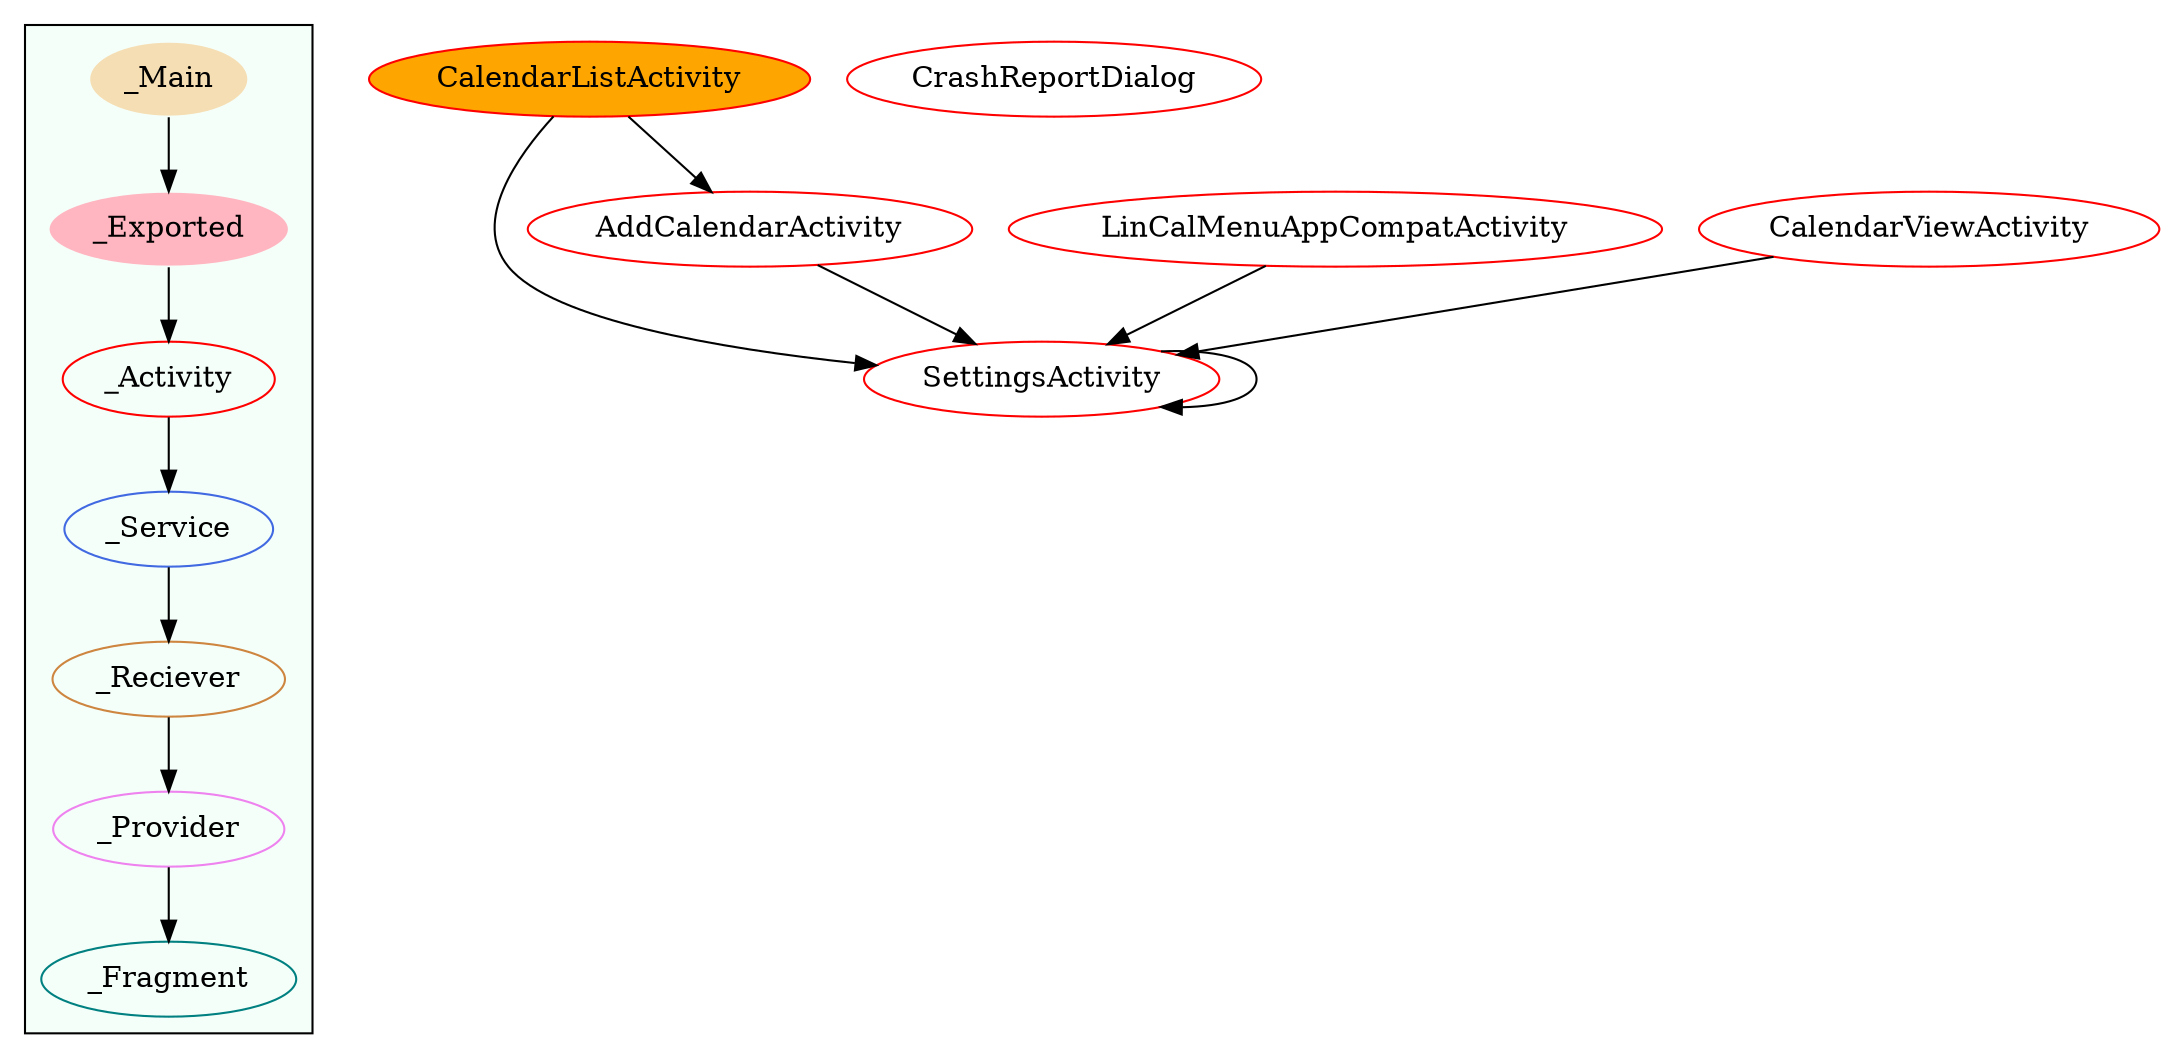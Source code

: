 digraph G {
subgraph cluster_legend{ 
bgcolor=mintcream;
_Activity[color = red];
_Service[color = royalblue];
_Provider[color = violet];
_Reciever[color = peru];
_Fragment[color = teal];
_Main[style=filled, fillcolor=wheat, color = mintcream];
_Exported[style=filled, fillcolor=lightpink, color = mintcream];
_Main -> _Exported -> _Activity -> _Service -> _Reciever -> _Provider -> _Fragment; 
}
SettingsActivity[color = red];
AddCalendarActivity[color = red];
CrashReportDialog[color = red];
LinCalMenuAppCompatActivity[color = red];
CalendarViewActivity[color = red];
CalendarListActivity[style=filled, fillcolor=orange, color = red];

 SettingsActivity -> SettingsActivity
 AddCalendarActivity -> SettingsActivity
 LinCalMenuAppCompatActivity -> SettingsActivity
 CalendarViewActivity -> SettingsActivity
 CalendarListActivity -> SettingsActivity
 CalendarListActivity -> AddCalendarActivity
}